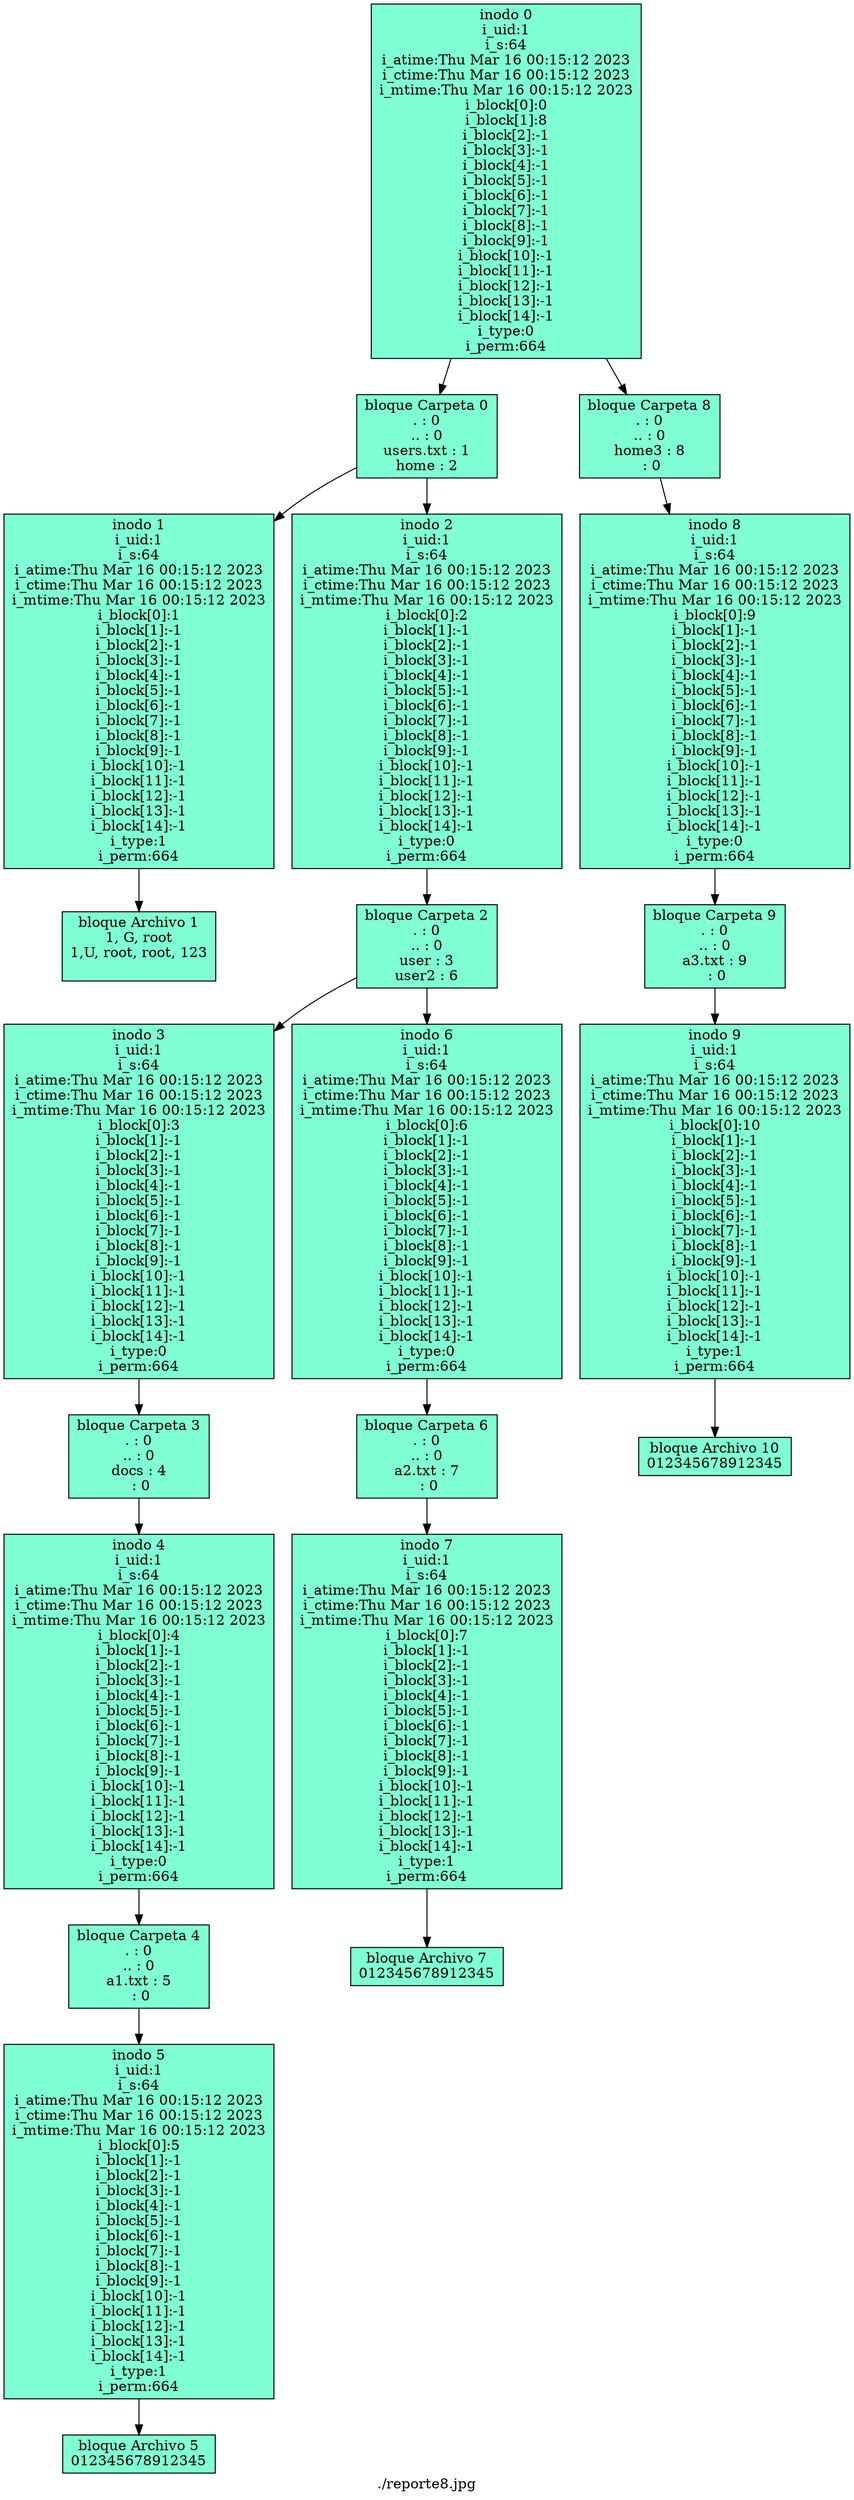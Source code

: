 digraph G {
 label="./reporte8.jpg"
node [shape=box fillcolor="aquamarine" style="filled"]
nodeI0[label="inodo 0\ni_uid:1\ni_s:64\ni_atime:Thu Mar 16 00:15:12 2023
i_ctime:Thu Mar 16 00:15:12 2023
i_mtime:Thu Mar 16 00:15:12 2023
i_block[0]:0\ni_block[1]:8\ni_block[2]:-1\ni_block[3]:-1\ni_block[4]:-1\ni_block[5]:-1\ni_block[6]:-1\ni_block[7]:-1\ni_block[8]:-1\ni_block[9]:-1\ni_block[10]:-1\ni_block[11]:-1\ni_block[12]:-1\ni_block[13]:-1\ni_block[14]:-1\ni_type:0\ni_perm:664"];
nodeI0-> nodeB0
nodeI0-> nodeB8
nodeB0[label="bloque Carpeta 0\n. : 0\n.. : 0\nusers.txt : 1\nhome : 2\n"];
nodeB0-> nodeI1;
nodeB0-> nodeI2;
nodeB8[label="bloque Carpeta 8\n. : 0\n.. : 0\nhome3 : 8\n : 0\n"];
nodeB8-> nodeI8;

nodeI1[label="inodo 1\ni_uid:1\ni_s:64\ni_atime:Thu Mar 16 00:15:12 2023
i_ctime:Thu Mar 16 00:15:12 2023
i_mtime:Thu Mar 16 00:15:12 2023
i_block[0]:1\ni_block[1]:-1\ni_block[2]:-1\ni_block[3]:-1\ni_block[4]:-1\ni_block[5]:-1\ni_block[6]:-1\ni_block[7]:-1\ni_block[8]:-1\ni_block[9]:-1\ni_block[10]:-1\ni_block[11]:-1\ni_block[12]:-1\ni_block[13]:-1\ni_block[14]:-1\ni_type:1\ni_perm:664"];
nodeI1-> nodeB1
nodeB1[label="bloque Archivo 1\n1, G, root
1,U, root, root, 123
\n"];

nodeI2[label="inodo 2\ni_uid:1\ni_s:64\ni_atime:Thu Mar 16 00:15:12 2023
i_ctime:Thu Mar 16 00:15:12 2023
i_mtime:Thu Mar 16 00:15:12 2023
i_block[0]:2\ni_block[1]:-1\ni_block[2]:-1\ni_block[3]:-1\ni_block[4]:-1\ni_block[5]:-1\ni_block[6]:-1\ni_block[7]:-1\ni_block[8]:-1\ni_block[9]:-1\ni_block[10]:-1\ni_block[11]:-1\ni_block[12]:-1\ni_block[13]:-1\ni_block[14]:-1\ni_type:0\ni_perm:664"];
nodeI2-> nodeB2
nodeB2[label="bloque Carpeta 2\n. : 0\n.. : 0\nuser : 3\nuser2 : 6\n"];
nodeB2-> nodeI3;
nodeB2-> nodeI6;

nodeI3[label="inodo 3\ni_uid:1\ni_s:64\ni_atime:Thu Mar 16 00:15:12 2023
i_ctime:Thu Mar 16 00:15:12 2023
i_mtime:Thu Mar 16 00:15:12 2023
i_block[0]:3\ni_block[1]:-1\ni_block[2]:-1\ni_block[3]:-1\ni_block[4]:-1\ni_block[5]:-1\ni_block[6]:-1\ni_block[7]:-1\ni_block[8]:-1\ni_block[9]:-1\ni_block[10]:-1\ni_block[11]:-1\ni_block[12]:-1\ni_block[13]:-1\ni_block[14]:-1\ni_type:0\ni_perm:664"];
nodeI3-> nodeB3
nodeB3[label="bloque Carpeta 3\n. : 0\n.. : 0\ndocs : 4\n : 0\n"];
nodeB3-> nodeI4;

nodeI4[label="inodo 4\ni_uid:1\ni_s:64\ni_atime:Thu Mar 16 00:15:12 2023
i_ctime:Thu Mar 16 00:15:12 2023
i_mtime:Thu Mar 16 00:15:12 2023
i_block[0]:4\ni_block[1]:-1\ni_block[2]:-1\ni_block[3]:-1\ni_block[4]:-1\ni_block[5]:-1\ni_block[6]:-1\ni_block[7]:-1\ni_block[8]:-1\ni_block[9]:-1\ni_block[10]:-1\ni_block[11]:-1\ni_block[12]:-1\ni_block[13]:-1\ni_block[14]:-1\ni_type:0\ni_perm:664"];
nodeI4-> nodeB4
nodeB4[label="bloque Carpeta 4\n. : 0\n.. : 0\na1.txt : 5\n : 0\n"];
nodeB4-> nodeI5;

nodeI5[label="inodo 5\ni_uid:1\ni_s:64\ni_atime:Thu Mar 16 00:15:12 2023
i_ctime:Thu Mar 16 00:15:12 2023
i_mtime:Thu Mar 16 00:15:12 2023
i_block[0]:5\ni_block[1]:-1\ni_block[2]:-1\ni_block[3]:-1\ni_block[4]:-1\ni_block[5]:-1\ni_block[6]:-1\ni_block[7]:-1\ni_block[8]:-1\ni_block[9]:-1\ni_block[10]:-1\ni_block[11]:-1\ni_block[12]:-1\ni_block[13]:-1\ni_block[14]:-1\ni_type:1\ni_perm:664"];
nodeI5-> nodeB5
nodeB5[label="bloque Archivo 5\n012345678912345\n"];

nodeI6[label="inodo 6\ni_uid:1\ni_s:64\ni_atime:Thu Mar 16 00:15:12 2023
i_ctime:Thu Mar 16 00:15:12 2023
i_mtime:Thu Mar 16 00:15:12 2023
i_block[0]:6\ni_block[1]:-1\ni_block[2]:-1\ni_block[3]:-1\ni_block[4]:-1\ni_block[5]:-1\ni_block[6]:-1\ni_block[7]:-1\ni_block[8]:-1\ni_block[9]:-1\ni_block[10]:-1\ni_block[11]:-1\ni_block[12]:-1\ni_block[13]:-1\ni_block[14]:-1\ni_type:0\ni_perm:664"];
nodeI6-> nodeB6
nodeB6[label="bloque Carpeta 6\n. : 0\n.. : 0\na2.txt : 7\n : 0\n"];
nodeB6-> nodeI7;

nodeI7[label="inodo 7\ni_uid:1\ni_s:64\ni_atime:Thu Mar 16 00:15:12 2023
i_ctime:Thu Mar 16 00:15:12 2023
i_mtime:Thu Mar 16 00:15:12 2023
i_block[0]:7\ni_block[1]:-1\ni_block[2]:-1\ni_block[3]:-1\ni_block[4]:-1\ni_block[5]:-1\ni_block[6]:-1\ni_block[7]:-1\ni_block[8]:-1\ni_block[9]:-1\ni_block[10]:-1\ni_block[11]:-1\ni_block[12]:-1\ni_block[13]:-1\ni_block[14]:-1\ni_type:1\ni_perm:664"];
nodeI7-> nodeB7
nodeB7[label="bloque Archivo 7\n012345678912345\n"];

nodeI8[label="inodo 8\ni_uid:1\ni_s:64\ni_atime:Thu Mar 16 00:15:12 2023
i_ctime:Thu Mar 16 00:15:12 2023
i_mtime:Thu Mar 16 00:15:12 2023
i_block[0]:9\ni_block[1]:-1\ni_block[2]:-1\ni_block[3]:-1\ni_block[4]:-1\ni_block[5]:-1\ni_block[6]:-1\ni_block[7]:-1\ni_block[8]:-1\ni_block[9]:-1\ni_block[10]:-1\ni_block[11]:-1\ni_block[12]:-1\ni_block[13]:-1\ni_block[14]:-1\ni_type:0\ni_perm:664"];
nodeI8-> nodeB9
nodeB9[label="bloque Carpeta 9\n. : 0\n.. : 0\na3.txt : 9\n : 0\n"];
nodeB9-> nodeI9;

nodeI9[label="inodo 9\ni_uid:1\ni_s:64\ni_atime:Thu Mar 16 00:15:12 2023
i_ctime:Thu Mar 16 00:15:12 2023
i_mtime:Thu Mar 16 00:15:12 2023
i_block[0]:10\ni_block[1]:-1\ni_block[2]:-1\ni_block[3]:-1\ni_block[4]:-1\ni_block[5]:-1\ni_block[6]:-1\ni_block[7]:-1\ni_block[8]:-1\ni_block[9]:-1\ni_block[10]:-1\ni_block[11]:-1\ni_block[12]:-1\ni_block[13]:-1\ni_block[14]:-1\ni_type:1\ni_perm:664"];
nodeI9-> nodeB10
nodeB10[label="bloque Archivo 10\n012345678912345\n"];

}
